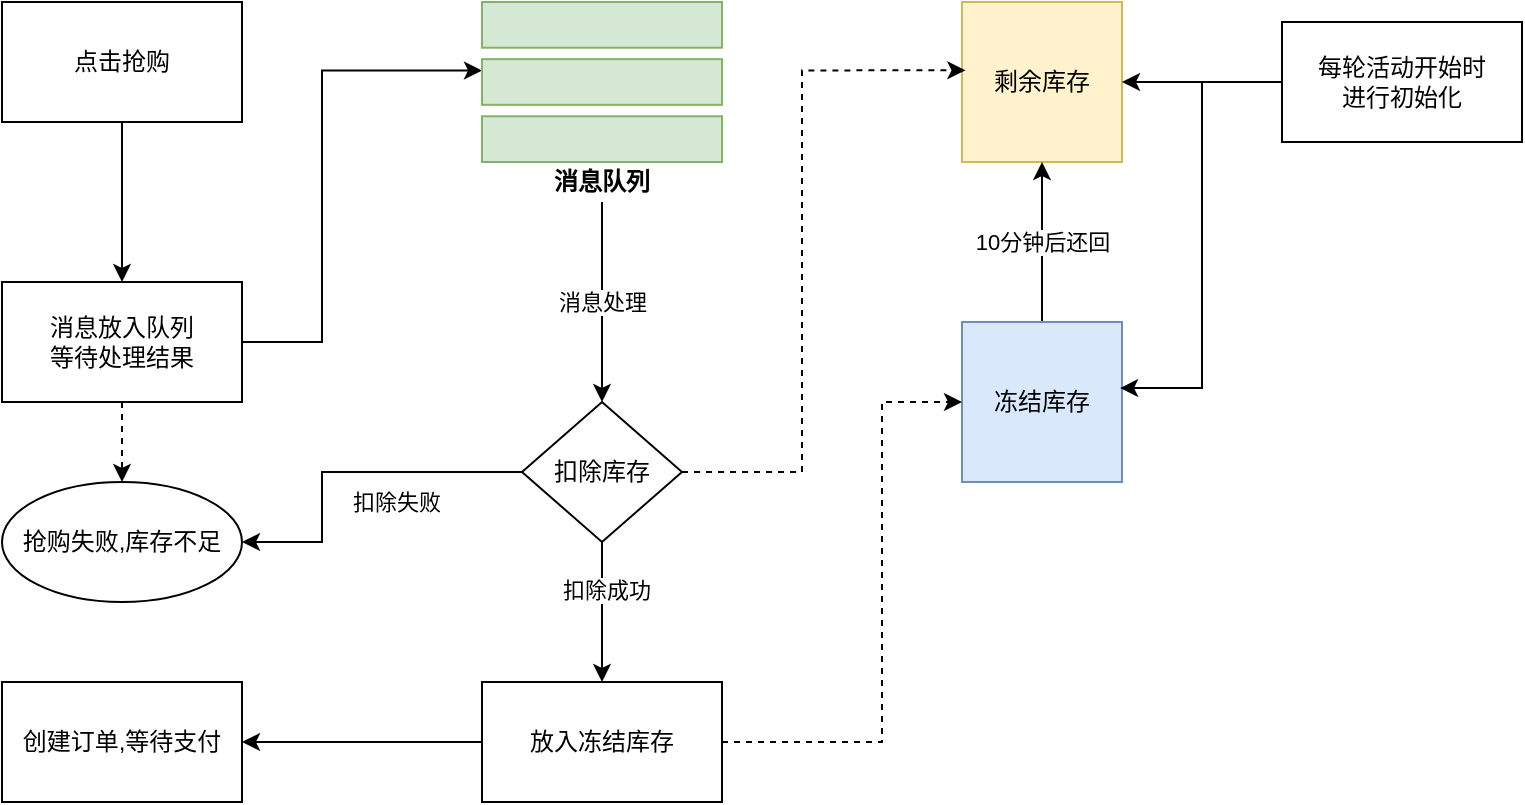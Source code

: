 <mxfile version="13.6.6" type="github">
  <diagram id="MjNpJa7qCShWu4HkDPhQ" name="第 1 页">
    <mxGraphModel dx="1185" dy="635" grid="1" gridSize="10" guides="1" tooltips="1" connect="1" arrows="1" fold="1" page="1" pageScale="1" pageWidth="827" pageHeight="1169" math="0" shadow="0">
      <root>
        <mxCell id="0" />
        <mxCell id="1" parent="0" />
        <mxCell id="pxIBJRZplkxyHJdwLBZw-9" style="edgeStyle=orthogonalEdgeStyle;rounded=0;orthogonalLoop=1;jettySize=auto;html=1;" edge="1" parent="1" source="pxIBJRZplkxyHJdwLBZw-1" target="pxIBJRZplkxyHJdwLBZw-2">
          <mxGeometry relative="1" as="geometry" />
        </mxCell>
        <mxCell id="pxIBJRZplkxyHJdwLBZw-1" value="点击抢购" style="rounded=0;whiteSpace=wrap;html=1;" vertex="1" parent="1">
          <mxGeometry x="40" y="80" width="120" height="60" as="geometry" />
        </mxCell>
        <mxCell id="pxIBJRZplkxyHJdwLBZw-26" style="edgeStyle=orthogonalEdgeStyle;rounded=0;orthogonalLoop=1;jettySize=auto;html=1;entryX=0;entryY=0.25;entryDx=0;entryDy=0;" edge="1" parent="1" source="pxIBJRZplkxyHJdwLBZw-2" target="pxIBJRZplkxyHJdwLBZw-21">
          <mxGeometry relative="1" as="geometry">
            <Array as="points">
              <mxPoint x="200" y="250" />
              <mxPoint x="200" y="114" />
            </Array>
          </mxGeometry>
        </mxCell>
        <mxCell id="pxIBJRZplkxyHJdwLBZw-50" style="edgeStyle=orthogonalEdgeStyle;rounded=0;orthogonalLoop=1;jettySize=auto;html=1;dashed=1;entryX=0.5;entryY=0;entryDx=0;entryDy=0;" edge="1" parent="1" source="pxIBJRZplkxyHJdwLBZw-2" target="pxIBJRZplkxyHJdwLBZw-52">
          <mxGeometry relative="1" as="geometry">
            <mxPoint x="100" y="320" as="targetPoint" />
          </mxGeometry>
        </mxCell>
        <mxCell id="pxIBJRZplkxyHJdwLBZw-2" value="消息放入队列&lt;br&gt;等待处理结果" style="rounded=0;whiteSpace=wrap;html=1;" vertex="1" parent="1">
          <mxGeometry x="40" y="220" width="120" height="60" as="geometry" />
        </mxCell>
        <mxCell id="pxIBJRZplkxyHJdwLBZw-6" value="剩余库存" style="whiteSpace=wrap;html=1;aspect=fixed;fillColor=#fff2cc;strokeColor=#d6b656;" vertex="1" parent="1">
          <mxGeometry x="520" y="80" width="80" height="80" as="geometry" />
        </mxCell>
        <mxCell id="pxIBJRZplkxyHJdwLBZw-14" style="edgeStyle=orthogonalEdgeStyle;rounded=0;orthogonalLoop=1;jettySize=auto;html=1;" edge="1" parent="1" source="pxIBJRZplkxyHJdwLBZw-7" target="pxIBJRZplkxyHJdwLBZw-6">
          <mxGeometry relative="1" as="geometry" />
        </mxCell>
        <mxCell id="pxIBJRZplkxyHJdwLBZw-15" value="10分钟后还回" style="edgeLabel;html=1;align=center;verticalAlign=middle;resizable=0;points=[];" vertex="1" connectable="0" parent="pxIBJRZplkxyHJdwLBZw-14">
          <mxGeometry x="0.232" relative="1" as="geometry">
            <mxPoint y="9.14" as="offset" />
          </mxGeometry>
        </mxCell>
        <mxCell id="pxIBJRZplkxyHJdwLBZw-7" value="冻结库存" style="whiteSpace=wrap;html=1;aspect=fixed;fillColor=#dae8fc;strokeColor=#6c8ebf;" vertex="1" parent="1">
          <mxGeometry x="520" y="240" width="80" height="80" as="geometry" />
        </mxCell>
        <mxCell id="pxIBJRZplkxyHJdwLBZw-11" style="edgeStyle=orthogonalEdgeStyle;rounded=0;orthogonalLoop=1;jettySize=auto;html=1;" edge="1" parent="1" source="pxIBJRZplkxyHJdwLBZw-10" target="pxIBJRZplkxyHJdwLBZw-6">
          <mxGeometry relative="1" as="geometry" />
        </mxCell>
        <mxCell id="pxIBJRZplkxyHJdwLBZw-12" style="edgeStyle=orthogonalEdgeStyle;rounded=0;orthogonalLoop=1;jettySize=auto;html=1;entryX=0.988;entryY=0.413;entryDx=0;entryDy=0;entryPerimeter=0;" edge="1" parent="1" source="pxIBJRZplkxyHJdwLBZw-10" target="pxIBJRZplkxyHJdwLBZw-7">
          <mxGeometry relative="1" as="geometry" />
        </mxCell>
        <mxCell id="pxIBJRZplkxyHJdwLBZw-10" value="每轮活动开始时&lt;br&gt;进行初始化" style="rounded=0;whiteSpace=wrap;html=1;" vertex="1" parent="1">
          <mxGeometry x="680" y="90" width="120" height="60" as="geometry" />
        </mxCell>
        <mxCell id="pxIBJRZplkxyHJdwLBZw-24" value="" style="group" vertex="1" connectable="0" parent="1">
          <mxGeometry x="280" y="80" width="120" height="80" as="geometry" />
        </mxCell>
        <mxCell id="pxIBJRZplkxyHJdwLBZw-23" value="" style="group" vertex="1" connectable="0" parent="pxIBJRZplkxyHJdwLBZw-24">
          <mxGeometry width="120" height="80" as="geometry" />
        </mxCell>
        <mxCell id="pxIBJRZplkxyHJdwLBZw-20" value="" style="rounded=0;whiteSpace=wrap;html=1;fillColor=#d5e8d4;strokeColor=#82b366;" vertex="1" parent="pxIBJRZplkxyHJdwLBZw-23">
          <mxGeometry width="120" height="22.857" as="geometry" />
        </mxCell>
        <mxCell id="pxIBJRZplkxyHJdwLBZw-21" value="" style="rounded=0;whiteSpace=wrap;html=1;fillColor=#d5e8d4;strokeColor=#82b366;" vertex="1" parent="pxIBJRZplkxyHJdwLBZw-23">
          <mxGeometry y="28.571" width="120" height="22.857" as="geometry" />
        </mxCell>
        <mxCell id="pxIBJRZplkxyHJdwLBZw-22" value="" style="rounded=0;whiteSpace=wrap;html=1;fillColor=#d5e8d4;strokeColor=#82b366;" vertex="1" parent="pxIBJRZplkxyHJdwLBZw-23">
          <mxGeometry y="57.143" width="120" height="22.857" as="geometry" />
        </mxCell>
        <mxCell id="pxIBJRZplkxyHJdwLBZw-35" style="edgeStyle=orthogonalEdgeStyle;rounded=0;orthogonalLoop=1;jettySize=auto;html=1;" edge="1" parent="1" source="pxIBJRZplkxyHJdwLBZw-25" target="pxIBJRZplkxyHJdwLBZw-33">
          <mxGeometry relative="1" as="geometry" />
        </mxCell>
        <mxCell id="pxIBJRZplkxyHJdwLBZw-36" value="消息处理" style="edgeLabel;html=1;align=center;verticalAlign=middle;resizable=0;points=[];" vertex="1" connectable="0" parent="pxIBJRZplkxyHJdwLBZw-35">
          <mxGeometry x="-0.256" relative="1" as="geometry">
            <mxPoint y="12.5" as="offset" />
          </mxGeometry>
        </mxCell>
        <mxCell id="pxIBJRZplkxyHJdwLBZw-25" value="消息队列" style="text;html=1;strokeColor=none;fillColor=none;align=center;verticalAlign=middle;whiteSpace=wrap;rounded=0;fontStyle=1" vertex="1" parent="1">
          <mxGeometry x="305" y="160" width="70" height="20" as="geometry" />
        </mxCell>
        <mxCell id="pxIBJRZplkxyHJdwLBZw-38" style="edgeStyle=orthogonalEdgeStyle;rounded=0;orthogonalLoop=1;jettySize=auto;html=1;entryX=0;entryY=0.5;entryDx=0;entryDy=0;dashed=1;" edge="1" parent="1" source="pxIBJRZplkxyHJdwLBZw-29" target="pxIBJRZplkxyHJdwLBZw-7">
          <mxGeometry relative="1" as="geometry">
            <Array as="points">
              <mxPoint x="480" y="450" />
              <mxPoint x="480" y="280" />
            </Array>
          </mxGeometry>
        </mxCell>
        <mxCell id="pxIBJRZplkxyHJdwLBZw-44" value="" style="edgeStyle=orthogonalEdgeStyle;rounded=0;orthogonalLoop=1;jettySize=auto;html=1;" edge="1" parent="1" source="pxIBJRZplkxyHJdwLBZw-29" target="pxIBJRZplkxyHJdwLBZw-43">
          <mxGeometry relative="1" as="geometry" />
        </mxCell>
        <mxCell id="pxIBJRZplkxyHJdwLBZw-29" value="放入冻结库存" style="rounded=0;whiteSpace=wrap;html=1;" vertex="1" parent="1">
          <mxGeometry x="280" y="420" width="120" height="60" as="geometry" />
        </mxCell>
        <mxCell id="pxIBJRZplkxyHJdwLBZw-39" style="edgeStyle=orthogonalEdgeStyle;rounded=0;orthogonalLoop=1;jettySize=auto;html=1;" edge="1" parent="1" source="pxIBJRZplkxyHJdwLBZw-33" target="pxIBJRZplkxyHJdwLBZw-29">
          <mxGeometry relative="1" as="geometry" />
        </mxCell>
        <mxCell id="pxIBJRZplkxyHJdwLBZw-40" value="扣除成功" style="edgeLabel;html=1;align=center;verticalAlign=middle;resizable=0;points=[];" vertex="1" connectable="0" parent="pxIBJRZplkxyHJdwLBZw-39">
          <mxGeometry x="-0.308" y="2" relative="1" as="geometry">
            <mxPoint as="offset" />
          </mxGeometry>
        </mxCell>
        <mxCell id="pxIBJRZplkxyHJdwLBZw-48" style="edgeStyle=orthogonalEdgeStyle;rounded=0;orthogonalLoop=1;jettySize=auto;html=1;entryX=1;entryY=0.5;entryDx=0;entryDy=0;" edge="1" parent="1" source="pxIBJRZplkxyHJdwLBZw-33" target="pxIBJRZplkxyHJdwLBZw-52">
          <mxGeometry relative="1" as="geometry">
            <mxPoint x="160" y="350" as="targetPoint" />
            <Array as="points">
              <mxPoint x="200" y="315" />
              <mxPoint x="200" y="350" />
            </Array>
          </mxGeometry>
        </mxCell>
        <mxCell id="pxIBJRZplkxyHJdwLBZw-49" value="扣除失败" style="edgeLabel;html=1;align=center;verticalAlign=middle;resizable=0;points=[];" vertex="1" connectable="0" parent="pxIBJRZplkxyHJdwLBZw-48">
          <mxGeometry x="-0.334" y="16" relative="1" as="geometry">
            <mxPoint x="-5" y="-1" as="offset" />
          </mxGeometry>
        </mxCell>
        <mxCell id="pxIBJRZplkxyHJdwLBZw-58" style="edgeStyle=orthogonalEdgeStyle;rounded=0;orthogonalLoop=1;jettySize=auto;html=1;entryX=0.021;entryY=0.427;entryDx=0;entryDy=0;entryPerimeter=0;dashed=1;" edge="1" parent="1" source="pxIBJRZplkxyHJdwLBZw-33" target="pxIBJRZplkxyHJdwLBZw-6">
          <mxGeometry relative="1" as="geometry">
            <Array as="points">
              <mxPoint x="440" y="315" />
              <mxPoint x="440" y="114" />
            </Array>
          </mxGeometry>
        </mxCell>
        <mxCell id="pxIBJRZplkxyHJdwLBZw-33" value="扣除库存" style="rhombus;whiteSpace=wrap;html=1;" vertex="1" parent="1">
          <mxGeometry x="300" y="280" width="80" height="70" as="geometry" />
        </mxCell>
        <mxCell id="pxIBJRZplkxyHJdwLBZw-43" value="创建订单,等待支付" style="rounded=0;whiteSpace=wrap;html=1;" vertex="1" parent="1">
          <mxGeometry x="40" y="420" width="120" height="60" as="geometry" />
        </mxCell>
        <mxCell id="pxIBJRZplkxyHJdwLBZw-52" value="&lt;span&gt;抢购失败,库存不足&lt;/span&gt;" style="ellipse;whiteSpace=wrap;html=1;" vertex="1" parent="1">
          <mxGeometry x="40" y="320" width="120" height="60" as="geometry" />
        </mxCell>
      </root>
    </mxGraphModel>
  </diagram>
</mxfile>
